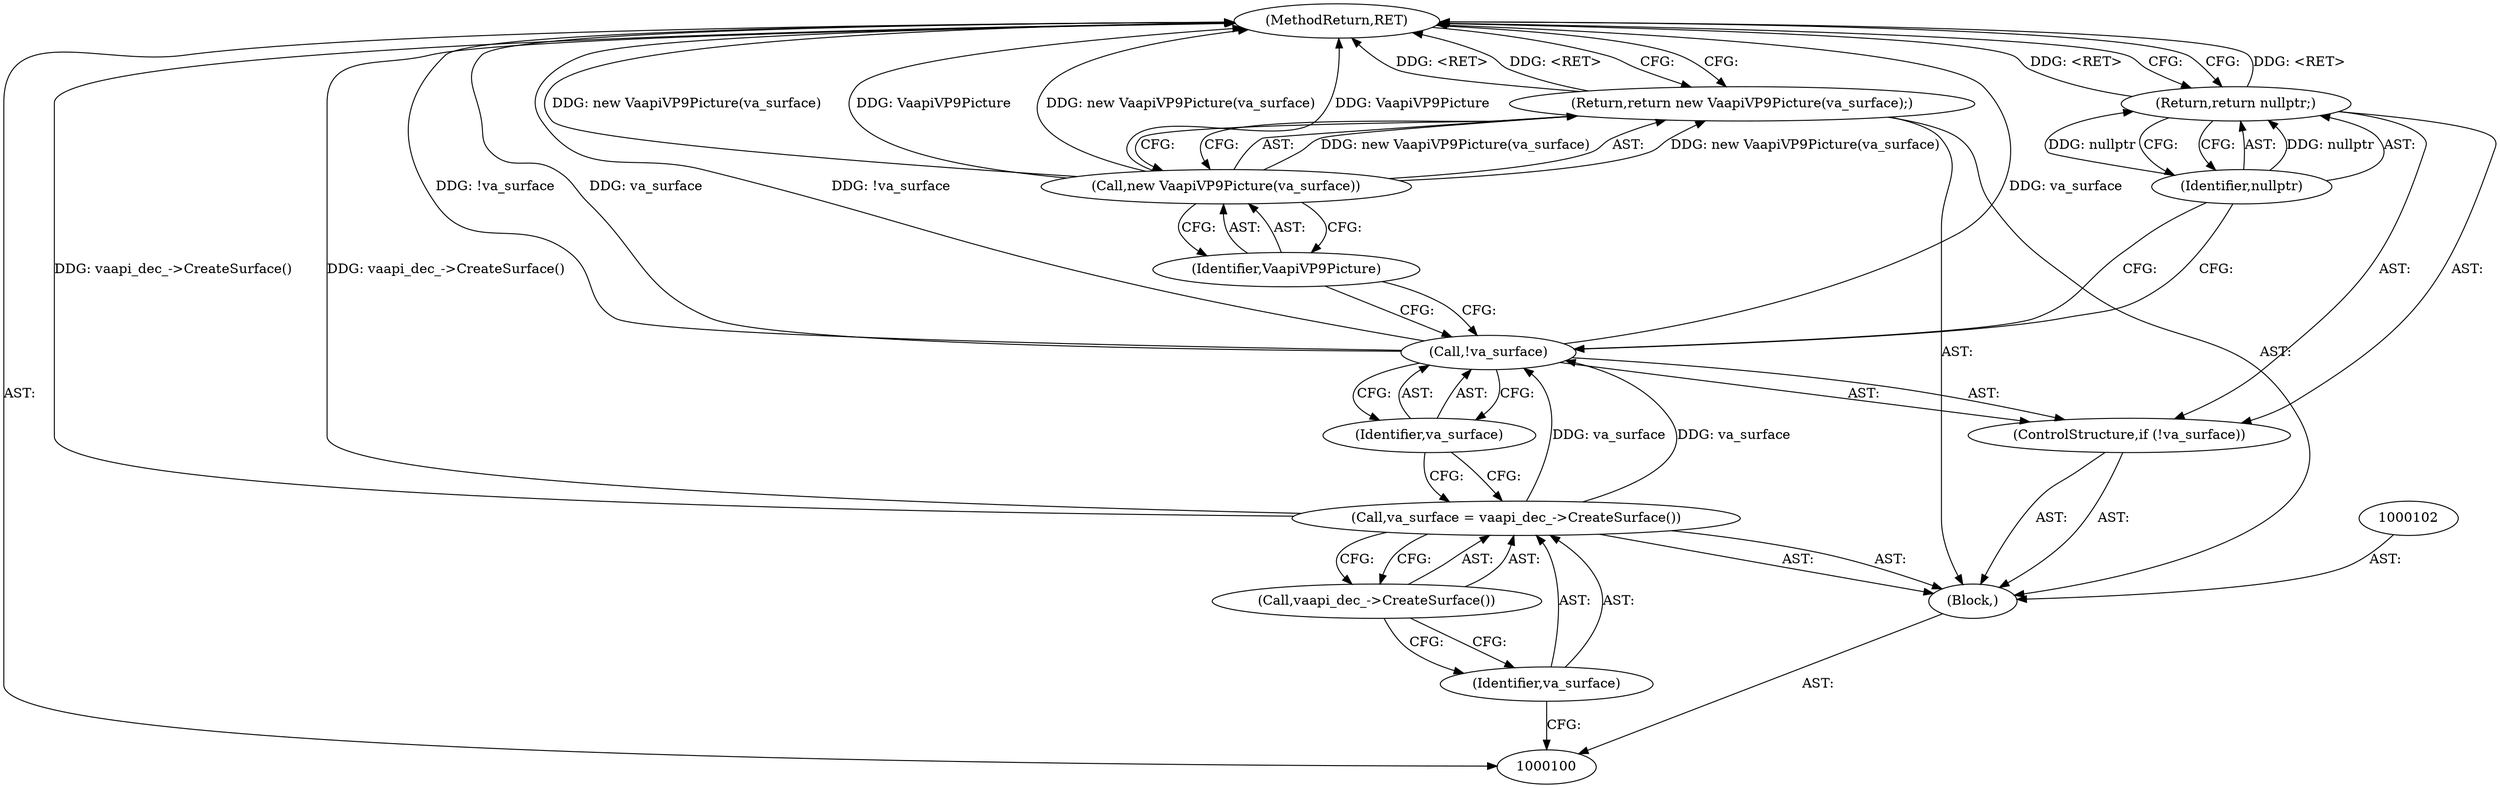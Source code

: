 digraph "1_Chrome_27c68f543e5eba779902447445dfb05ec3f5bf75" {
"1000114" [label="(MethodReturn,RET)"];
"1000101" [label="(Block,)"];
"1000103" [label="(Call,va_surface = vaapi_dec_->CreateSurface())"];
"1000104" [label="(Identifier,va_surface)"];
"1000105" [label="(Call,vaapi_dec_->CreateSurface())"];
"1000106" [label="(ControlStructure,if (!va_surface))"];
"1000107" [label="(Call,!va_surface)"];
"1000108" [label="(Identifier,va_surface)"];
"1000110" [label="(Identifier,nullptr)"];
"1000109" [label="(Return,return nullptr;)"];
"1000113" [label="(Identifier,VaapiVP9Picture)"];
"1000111" [label="(Return,return new VaapiVP9Picture(va_surface);)"];
"1000112" [label="(Call,new VaapiVP9Picture(va_surface))"];
"1000114" -> "1000100"  [label="AST: "];
"1000114" -> "1000109"  [label="CFG: "];
"1000114" -> "1000111"  [label="CFG: "];
"1000111" -> "1000114"  [label="DDG: <RET>"];
"1000107" -> "1000114"  [label="DDG: va_surface"];
"1000107" -> "1000114"  [label="DDG: !va_surface"];
"1000103" -> "1000114"  [label="DDG: vaapi_dec_->CreateSurface()"];
"1000112" -> "1000114"  [label="DDG: new VaapiVP9Picture(va_surface)"];
"1000112" -> "1000114"  [label="DDG: VaapiVP9Picture"];
"1000109" -> "1000114"  [label="DDG: <RET>"];
"1000101" -> "1000100"  [label="AST: "];
"1000102" -> "1000101"  [label="AST: "];
"1000103" -> "1000101"  [label="AST: "];
"1000106" -> "1000101"  [label="AST: "];
"1000111" -> "1000101"  [label="AST: "];
"1000103" -> "1000101"  [label="AST: "];
"1000103" -> "1000105"  [label="CFG: "];
"1000104" -> "1000103"  [label="AST: "];
"1000105" -> "1000103"  [label="AST: "];
"1000108" -> "1000103"  [label="CFG: "];
"1000103" -> "1000114"  [label="DDG: vaapi_dec_->CreateSurface()"];
"1000103" -> "1000107"  [label="DDG: va_surface"];
"1000104" -> "1000103"  [label="AST: "];
"1000104" -> "1000100"  [label="CFG: "];
"1000105" -> "1000104"  [label="CFG: "];
"1000105" -> "1000103"  [label="AST: "];
"1000105" -> "1000104"  [label="CFG: "];
"1000103" -> "1000105"  [label="CFG: "];
"1000106" -> "1000101"  [label="AST: "];
"1000107" -> "1000106"  [label="AST: "];
"1000109" -> "1000106"  [label="AST: "];
"1000107" -> "1000106"  [label="AST: "];
"1000107" -> "1000108"  [label="CFG: "];
"1000108" -> "1000107"  [label="AST: "];
"1000110" -> "1000107"  [label="CFG: "];
"1000113" -> "1000107"  [label="CFG: "];
"1000107" -> "1000114"  [label="DDG: va_surface"];
"1000107" -> "1000114"  [label="DDG: !va_surface"];
"1000103" -> "1000107"  [label="DDG: va_surface"];
"1000108" -> "1000107"  [label="AST: "];
"1000108" -> "1000103"  [label="CFG: "];
"1000107" -> "1000108"  [label="CFG: "];
"1000110" -> "1000109"  [label="AST: "];
"1000110" -> "1000107"  [label="CFG: "];
"1000109" -> "1000110"  [label="CFG: "];
"1000110" -> "1000109"  [label="DDG: nullptr"];
"1000109" -> "1000106"  [label="AST: "];
"1000109" -> "1000110"  [label="CFG: "];
"1000110" -> "1000109"  [label="AST: "];
"1000114" -> "1000109"  [label="CFG: "];
"1000109" -> "1000114"  [label="DDG: <RET>"];
"1000110" -> "1000109"  [label="DDG: nullptr"];
"1000113" -> "1000112"  [label="AST: "];
"1000113" -> "1000107"  [label="CFG: "];
"1000112" -> "1000113"  [label="CFG: "];
"1000111" -> "1000101"  [label="AST: "];
"1000111" -> "1000112"  [label="CFG: "];
"1000112" -> "1000111"  [label="AST: "];
"1000114" -> "1000111"  [label="CFG: "];
"1000111" -> "1000114"  [label="DDG: <RET>"];
"1000112" -> "1000111"  [label="DDG: new VaapiVP9Picture(va_surface)"];
"1000112" -> "1000111"  [label="AST: "];
"1000112" -> "1000113"  [label="CFG: "];
"1000113" -> "1000112"  [label="AST: "];
"1000111" -> "1000112"  [label="CFG: "];
"1000112" -> "1000114"  [label="DDG: new VaapiVP9Picture(va_surface)"];
"1000112" -> "1000114"  [label="DDG: VaapiVP9Picture"];
"1000112" -> "1000111"  [label="DDG: new VaapiVP9Picture(va_surface)"];
}
